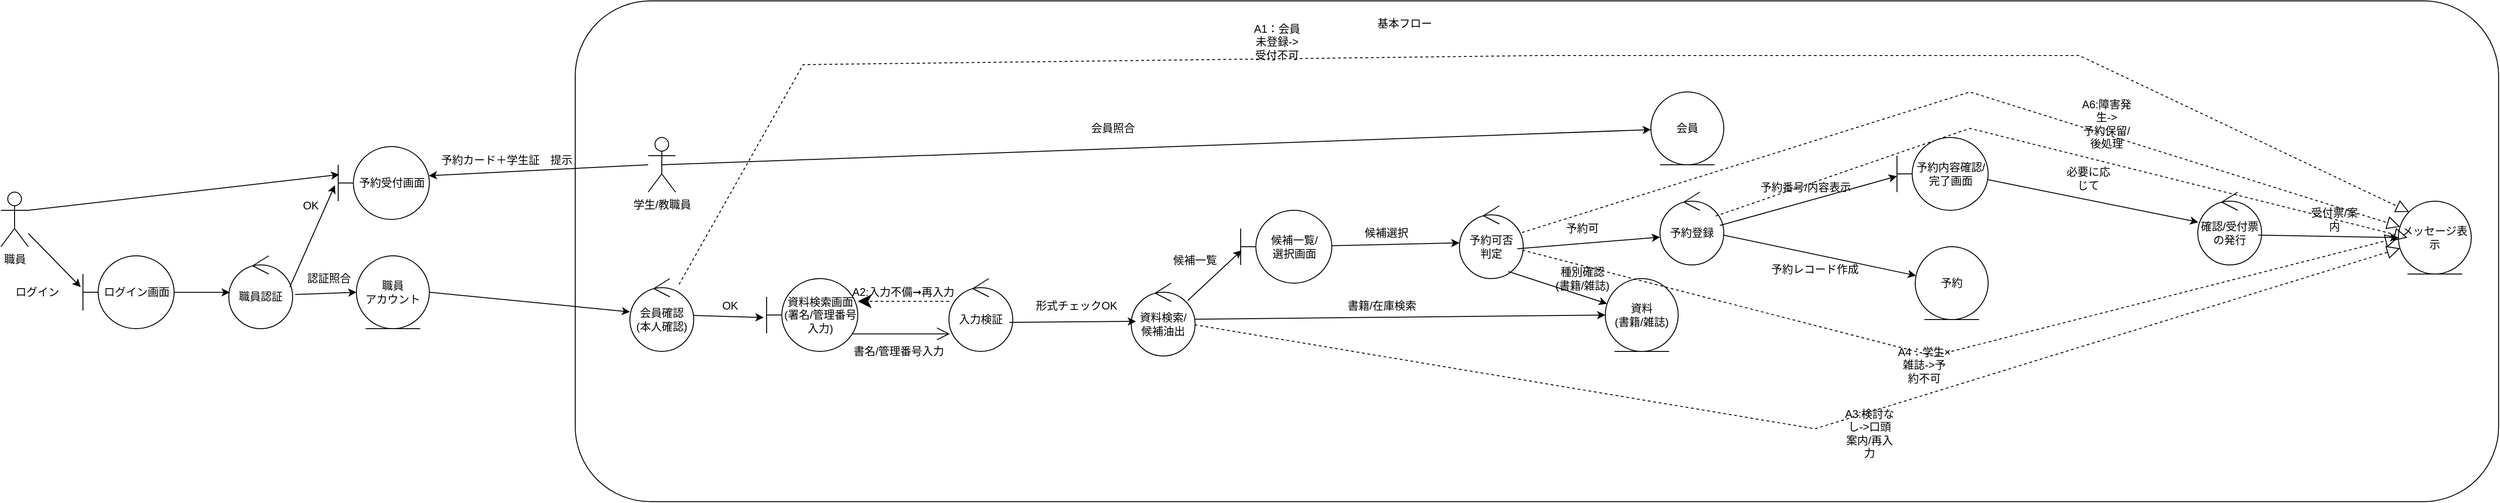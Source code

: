 <mxfile version="28.2.3">
  <diagram name="ページ1" id="bnUHOc3gIqxt6xc1CxY-">
    <mxGraphModel dx="2907" dy="1703" grid="1" gridSize="10" guides="1" tooltips="1" connect="1" arrows="1" fold="1" page="1" pageScale="1" pageWidth="4681" pageHeight="3300" math="0" shadow="0">
      <root>
        <mxCell id="0" />
        <mxCell id="1" parent="0" />
        <mxCell id="ezP-FfUYO0c9itSm-DeL-23" value="職員" style="shape=umlActor;verticalLabelPosition=bottom;verticalAlign=top;html=1;outlineConnect=0;" vertex="1" parent="1">
          <mxGeometry x="120" y="540" width="30" height="60" as="geometry" />
        </mxCell>
        <mxCell id="ezP-FfUYO0c9itSm-DeL-24" value="ログイン画面" style="shape=umlBoundary;whiteSpace=wrap;html=1;" vertex="1" parent="1">
          <mxGeometry x="210" y="610" width="100" height="80" as="geometry" />
        </mxCell>
        <mxCell id="ezP-FfUYO0c9itSm-DeL-25" value="ログイン" style="text;html=1;align=center;verticalAlign=middle;whiteSpace=wrap;rounded=0;" vertex="1" parent="1">
          <mxGeometry x="130" y="635" width="60" height="30" as="geometry" />
        </mxCell>
        <mxCell id="ezP-FfUYO0c9itSm-DeL-26" value="職員認証" style="ellipse;shape=umlControl;whiteSpace=wrap;html=1;" vertex="1" parent="1">
          <mxGeometry x="370" y="610" width="70" height="80" as="geometry" />
        </mxCell>
        <mxCell id="ezP-FfUYO0c9itSm-DeL-27" value="" style="endArrow=classic;html=1;rounded=0;entryX=0.015;entryY=0.502;entryDx=0;entryDy=0;entryPerimeter=0;" edge="1" parent="1" source="ezP-FfUYO0c9itSm-DeL-24" target="ezP-FfUYO0c9itSm-DeL-26">
          <mxGeometry width="50" height="50" relative="1" as="geometry">
            <mxPoint x="530" y="670" as="sourcePoint" />
            <mxPoint x="580" y="620" as="targetPoint" />
          </mxGeometry>
        </mxCell>
        <mxCell id="ezP-FfUYO0c9itSm-DeL-28" value="" style="endArrow=classic;html=1;rounded=0;entryX=-0.025;entryY=0.429;entryDx=0;entryDy=0;entryPerimeter=0;" edge="1" parent="1" source="ezP-FfUYO0c9itSm-DeL-23" target="ezP-FfUYO0c9itSm-DeL-24">
          <mxGeometry width="50" height="50" relative="1" as="geometry">
            <mxPoint x="530" y="670" as="sourcePoint" />
            <mxPoint x="580" y="620" as="targetPoint" />
          </mxGeometry>
        </mxCell>
        <mxCell id="ezP-FfUYO0c9itSm-DeL-29" value="予約受付画面" style="shape=umlBoundary;whiteSpace=wrap;html=1;" vertex="1" parent="1">
          <mxGeometry x="490" y="490" width="100" height="80" as="geometry" />
        </mxCell>
        <mxCell id="ezP-FfUYO0c9itSm-DeL-30" value="" style="endArrow=classic;html=1;rounded=0;exitX=1;exitY=0.333;exitDx=0;exitDy=0;exitPerimeter=0;entryX=0.011;entryY=0.385;entryDx=0;entryDy=0;entryPerimeter=0;" edge="1" parent="1" source="ezP-FfUYO0c9itSm-DeL-23" target="ezP-FfUYO0c9itSm-DeL-29">
          <mxGeometry width="50" height="50" relative="1" as="geometry">
            <mxPoint x="530" y="670" as="sourcePoint" />
            <mxPoint x="580" y="620" as="targetPoint" />
          </mxGeometry>
        </mxCell>
        <mxCell id="ezP-FfUYO0c9itSm-DeL-31" value="" style="endArrow=classic;html=1;rounded=0;exitX=0.956;exitY=0.429;exitDx=0;exitDy=0;exitPerimeter=0;entryX=-0.036;entryY=0.532;entryDx=0;entryDy=0;entryPerimeter=0;" edge="1" parent="1" source="ezP-FfUYO0c9itSm-DeL-26" target="ezP-FfUYO0c9itSm-DeL-29">
          <mxGeometry width="50" height="50" relative="1" as="geometry">
            <mxPoint x="530" y="670" as="sourcePoint" />
            <mxPoint x="480" y="530" as="targetPoint" />
          </mxGeometry>
        </mxCell>
        <mxCell id="ezP-FfUYO0c9itSm-DeL-32" value="OK" style="text;html=1;align=center;verticalAlign=middle;whiteSpace=wrap;rounded=0;" vertex="1" parent="1">
          <mxGeometry x="430" y="540" width="60" height="30" as="geometry" />
        </mxCell>
        <mxCell id="ezP-FfUYO0c9itSm-DeL-33" value="職員&lt;div&gt;アカウント&lt;/div&gt;" style="ellipse;shape=umlEntity;whiteSpace=wrap;html=1;" vertex="1" parent="1">
          <mxGeometry x="510" y="610" width="80" height="80" as="geometry" />
        </mxCell>
        <mxCell id="ezP-FfUYO0c9itSm-DeL-34" value="" style="endArrow=classic;html=1;rounded=0;exitX=1.04;exitY=0.532;exitDx=0;exitDy=0;exitPerimeter=0;entryX=0;entryY=0.5;entryDx=0;entryDy=0;" edge="1" parent="1" source="ezP-FfUYO0c9itSm-DeL-26" target="ezP-FfUYO0c9itSm-DeL-33">
          <mxGeometry width="50" height="50" relative="1" as="geometry">
            <mxPoint x="530" y="670" as="sourcePoint" />
            <mxPoint x="580" y="620" as="targetPoint" />
          </mxGeometry>
        </mxCell>
        <mxCell id="ezP-FfUYO0c9itSm-DeL-35" value="認証照合" style="text;html=1;align=center;verticalAlign=middle;whiteSpace=wrap;rounded=0;" vertex="1" parent="1">
          <mxGeometry x="450" y="620" width="60" height="30" as="geometry" />
        </mxCell>
        <mxCell id="ezP-FfUYO0c9itSm-DeL-36" value="" style="rounded=1;whiteSpace=wrap;html=1;fillColor=none;" vertex="1" parent="1">
          <mxGeometry x="750" y="330" width="2110" height="550" as="geometry" />
        </mxCell>
        <mxCell id="ezP-FfUYO0c9itSm-DeL-37" value="基本フロー" style="text;html=1;align=center;verticalAlign=middle;whiteSpace=wrap;rounded=0;" vertex="1" parent="1">
          <mxGeometry x="1620" y="340" width="80" height="30" as="geometry" />
        </mxCell>
        <mxCell id="ezP-FfUYO0c9itSm-DeL-38" value="学生/教職員" style="shape=umlActor;verticalLabelPosition=bottom;verticalAlign=top;html=1;" vertex="1" parent="1">
          <mxGeometry x="830" y="480" width="30" height="60" as="geometry" />
        </mxCell>
        <mxCell id="ezP-FfUYO0c9itSm-DeL-39" value="会員確認&lt;div&gt;(本人確認)&lt;/div&gt;" style="ellipse;shape=umlControl;whiteSpace=wrap;html=1;" vertex="1" parent="1">
          <mxGeometry x="810" y="635" width="70" height="80" as="geometry" />
        </mxCell>
        <mxCell id="ezP-FfUYO0c9itSm-DeL-40" value="" style="endArrow=classic;html=1;rounded=0;entryX=0.994;entryY=0.4;entryDx=0;entryDy=0;entryPerimeter=0;" edge="1" parent="1" target="ezP-FfUYO0c9itSm-DeL-29">
          <mxGeometry width="50" height="50" relative="1" as="geometry">
            <mxPoint x="830" y="510" as="sourcePoint" />
            <mxPoint x="970" y="630" as="targetPoint" />
          </mxGeometry>
        </mxCell>
        <mxCell id="ezP-FfUYO0c9itSm-DeL-41" value="" style="endArrow=classic;html=1;rounded=0;exitX=1;exitY=0.5;exitDx=0;exitDy=0;" edge="1" parent="1" source="ezP-FfUYO0c9itSm-DeL-33" target="ezP-FfUYO0c9itSm-DeL-39">
          <mxGeometry width="50" height="50" relative="1" as="geometry">
            <mxPoint x="920" y="680" as="sourcePoint" />
            <mxPoint x="970" y="630" as="targetPoint" />
          </mxGeometry>
        </mxCell>
        <mxCell id="ezP-FfUYO0c9itSm-DeL-42" value="予約カード＋学生証　提示" style="text;html=1;align=center;verticalAlign=middle;whiteSpace=wrap;rounded=0;" vertex="1" parent="1">
          <mxGeometry x="600" y="490" width="150" height="30" as="geometry" />
        </mxCell>
        <mxCell id="ezP-FfUYO0c9itSm-DeL-43" value="資料検索画面&lt;div&gt;(署名/管理番号入力)&lt;/div&gt;" style="shape=umlBoundary;whiteSpace=wrap;html=1;" vertex="1" parent="1">
          <mxGeometry x="960" y="635" width="100" height="80" as="geometry" />
        </mxCell>
        <mxCell id="ezP-FfUYO0c9itSm-DeL-44" value="" style="endArrow=classic;html=1;rounded=0;entryX=-0.033;entryY=0.535;entryDx=0;entryDy=0;entryPerimeter=0;" edge="1" parent="1" target="ezP-FfUYO0c9itSm-DeL-43">
          <mxGeometry width="50" height="50" relative="1" as="geometry">
            <mxPoint x="880" y="675.435" as="sourcePoint" />
            <mxPoint x="1200" y="665" as="targetPoint" />
          </mxGeometry>
        </mxCell>
        <mxCell id="ezP-FfUYO0c9itSm-DeL-45" value="OK" style="text;html=1;align=center;verticalAlign=middle;whiteSpace=wrap;rounded=0;" vertex="1" parent="1">
          <mxGeometry x="890" y="650" width="60" height="30" as="geometry" />
        </mxCell>
        <mxCell id="ezP-FfUYO0c9itSm-DeL-46" value="入力検証" style="ellipse;shape=umlControl;whiteSpace=wrap;html=1;" vertex="1" parent="1">
          <mxGeometry x="1160" y="635" width="70" height="80" as="geometry" />
        </mxCell>
        <mxCell id="ezP-FfUYO0c9itSm-DeL-47" value="" style="endArrow=open;endFill=1;endSize=12;html=1;rounded=0;exitX=0.936;exitY=0.759;exitDx=0;exitDy=0;exitPerimeter=0;entryX=0.014;entryY=0.759;entryDx=0;entryDy=0;entryPerimeter=0;" edge="1" parent="1" source="ezP-FfUYO0c9itSm-DeL-43" target="ezP-FfUYO0c9itSm-DeL-46">
          <mxGeometry width="160" relative="1" as="geometry">
            <mxPoint x="1150" y="640" as="sourcePoint" />
            <mxPoint x="1310" y="640" as="targetPoint" />
          </mxGeometry>
        </mxCell>
        <mxCell id="ezP-FfUYO0c9itSm-DeL-48" value="" style="endArrow=classic;dashed=1;endFill=1;endSize=12;html=1;rounded=0;" edge="1" parent="1">
          <mxGeometry width="160" relative="1" as="geometry">
            <mxPoint x="1160" y="660" as="sourcePoint" />
            <mxPoint x="1060" y="660" as="targetPoint" />
          </mxGeometry>
        </mxCell>
        <mxCell id="ezP-FfUYO0c9itSm-DeL-49" value="A2:入力不備➞再入力" style="text;html=1;align=center;verticalAlign=middle;whiteSpace=wrap;rounded=0;" vertex="1" parent="1">
          <mxGeometry x="1050" y="635" width="120" height="30" as="geometry" />
        </mxCell>
        <mxCell id="ezP-FfUYO0c9itSm-DeL-50" value="書名/管理番号入力" style="text;html=1;align=center;verticalAlign=middle;whiteSpace=wrap;rounded=0;" vertex="1" parent="1">
          <mxGeometry x="1050" y="700" width="110" height="30" as="geometry" />
        </mxCell>
        <mxCell id="ezP-FfUYO0c9itSm-DeL-51" value="資料検索/&lt;div&gt;候補油出&lt;/div&gt;" style="ellipse;shape=umlControl;whiteSpace=wrap;html=1;" vertex="1" parent="1">
          <mxGeometry x="1360" y="640" width="70" height="80" as="geometry" />
        </mxCell>
        <mxCell id="ezP-FfUYO0c9itSm-DeL-53" value="" style="endArrow=classic;html=1;rounded=0;entryX=0.074;entryY=0.525;entryDx=0;entryDy=0;entryPerimeter=0;exitX=0.946;exitY=0.601;exitDx=0;exitDy=0;exitPerimeter=0;" edge="1" parent="1" source="ezP-FfUYO0c9itSm-DeL-46" target="ezP-FfUYO0c9itSm-DeL-51">
          <mxGeometry width="50" height="50" relative="1" as="geometry">
            <mxPoint x="1370" y="660" as="sourcePoint" />
            <mxPoint x="1420" y="610" as="targetPoint" />
          </mxGeometry>
        </mxCell>
        <mxCell id="ezP-FfUYO0c9itSm-DeL-54" value="形式チェックOK" style="text;html=1;align=center;verticalAlign=middle;whiteSpace=wrap;rounded=0;" vertex="1" parent="1">
          <mxGeometry x="1250" y="650" width="100" height="30" as="geometry" />
        </mxCell>
        <mxCell id="ezP-FfUYO0c9itSm-DeL-55" value="候補一覧/&lt;div&gt;選択画面&lt;/div&gt;" style="shape=umlBoundary;whiteSpace=wrap;html=1;" vertex="1" parent="1">
          <mxGeometry x="1480" y="560" width="100" height="80" as="geometry" />
        </mxCell>
        <mxCell id="ezP-FfUYO0c9itSm-DeL-56" value="" style="endArrow=classic;html=1;rounded=0;entryX=0.01;entryY=0.55;entryDx=0;entryDy=0;entryPerimeter=0;exitX=0.886;exitY=0.238;exitDx=0;exitDy=0;exitPerimeter=0;" edge="1" parent="1" source="ezP-FfUYO0c9itSm-DeL-51" target="ezP-FfUYO0c9itSm-DeL-55">
          <mxGeometry width="50" height="50" relative="1" as="geometry">
            <mxPoint x="1530" y="620" as="sourcePoint" />
            <mxPoint x="1580" y="570" as="targetPoint" />
          </mxGeometry>
        </mxCell>
        <mxCell id="ezP-FfUYO0c9itSm-DeL-57" value="候補一覧" style="text;html=1;align=center;verticalAlign=middle;whiteSpace=wrap;rounded=0;" vertex="1" parent="1">
          <mxGeometry x="1400" y="600" width="60" height="30" as="geometry" />
        </mxCell>
        <mxCell id="ezP-FfUYO0c9itSm-DeL-58" value="予約可否&lt;div&gt;判定&lt;/div&gt;" style="ellipse;shape=umlControl;whiteSpace=wrap;html=1;" vertex="1" parent="1">
          <mxGeometry x="1720" y="555" width="70" height="80" as="geometry" />
        </mxCell>
        <mxCell id="ezP-FfUYO0c9itSm-DeL-59" value="" style="endArrow=classic;html=1;rounded=0;" edge="1" parent="1" source="ezP-FfUYO0c9itSm-DeL-55" target="ezP-FfUYO0c9itSm-DeL-58">
          <mxGeometry width="50" height="50" relative="1" as="geometry">
            <mxPoint x="1800" y="610" as="sourcePoint" />
            <mxPoint x="1850" y="560" as="targetPoint" />
          </mxGeometry>
        </mxCell>
        <mxCell id="ezP-FfUYO0c9itSm-DeL-60" value="候補選択" style="text;html=1;align=center;verticalAlign=middle;whiteSpace=wrap;rounded=0;" vertex="1" parent="1">
          <mxGeometry x="1610" y="570" width="60" height="30" as="geometry" />
        </mxCell>
        <mxCell id="ezP-FfUYO0c9itSm-DeL-61" value="資料&lt;div&gt;(書籍/雑誌)&lt;/div&gt;" style="ellipse;shape=umlEntity;whiteSpace=wrap;html=1;" vertex="1" parent="1">
          <mxGeometry x="1880" y="635" width="80" height="80" as="geometry" />
        </mxCell>
        <mxCell id="ezP-FfUYO0c9itSm-DeL-62" value="" style="endArrow=classic;html=1;rounded=0;exitX=0.768;exitY=0.903;exitDx=0;exitDy=0;exitPerimeter=0;" edge="1" parent="1" source="ezP-FfUYO0c9itSm-DeL-58" target="ezP-FfUYO0c9itSm-DeL-61">
          <mxGeometry width="50" height="50" relative="1" as="geometry">
            <mxPoint x="1910" y="650" as="sourcePoint" />
            <mxPoint x="1960" y="600" as="targetPoint" />
          </mxGeometry>
        </mxCell>
        <mxCell id="ezP-FfUYO0c9itSm-DeL-63" value="種別確認&lt;div&gt;(書籍/雑誌)&lt;/div&gt;" style="text;html=1;align=center;verticalAlign=middle;whiteSpace=wrap;rounded=0;" vertex="1" parent="1">
          <mxGeometry x="1820" y="620" width="70" height="30" as="geometry" />
        </mxCell>
        <mxCell id="ezP-FfUYO0c9itSm-DeL-64" value="" style="endArrow=classic;html=1;rounded=0;entryX=0;entryY=0.5;entryDx=0;entryDy=0;" edge="1" parent="1" source="ezP-FfUYO0c9itSm-DeL-51" target="ezP-FfUYO0c9itSm-DeL-61">
          <mxGeometry width="50" height="50" relative="1" as="geometry">
            <mxPoint x="1910" y="790" as="sourcePoint" />
            <mxPoint x="1960" y="740" as="targetPoint" />
          </mxGeometry>
        </mxCell>
        <mxCell id="ezP-FfUYO0c9itSm-DeL-66" value="書籍/在庫検索" style="text;html=1;align=center;verticalAlign=middle;whiteSpace=wrap;rounded=0;" vertex="1" parent="1">
          <mxGeometry x="1590" y="650" width="90" height="30" as="geometry" />
        </mxCell>
        <mxCell id="ezP-FfUYO0c9itSm-DeL-67" value="会員" style="ellipse;shape=umlEntity;whiteSpace=wrap;html=1;" vertex="1" parent="1">
          <mxGeometry x="1930" y="430" width="80" height="80" as="geometry" />
        </mxCell>
        <mxCell id="ezP-FfUYO0c9itSm-DeL-69" value="" style="endArrow=classic;html=1;rounded=0;exitX=0.5;exitY=0.5;exitDx=0;exitDy=0;exitPerimeter=0;" edge="1" parent="1" source="ezP-FfUYO0c9itSm-DeL-38" target="ezP-FfUYO0c9itSm-DeL-67">
          <mxGeometry width="50" height="50" relative="1" as="geometry">
            <mxPoint x="510" y="700" as="sourcePoint" />
            <mxPoint x="560" y="650" as="targetPoint" />
          </mxGeometry>
        </mxCell>
        <mxCell id="ezP-FfUYO0c9itSm-DeL-70" value="会員照合" style="text;html=1;align=center;verticalAlign=middle;whiteSpace=wrap;rounded=0;" vertex="1" parent="1">
          <mxGeometry x="1310" y="455" width="60" height="30" as="geometry" />
        </mxCell>
        <mxCell id="ezP-FfUYO0c9itSm-DeL-71" value="予約登録" style="ellipse;shape=umlControl;whiteSpace=wrap;html=1;" vertex="1" parent="1">
          <mxGeometry x="1940" y="540" width="70" height="80" as="geometry" />
        </mxCell>
        <mxCell id="ezP-FfUYO0c9itSm-DeL-72" value="" style="endArrow=classic;html=1;rounded=0;entryX=0.092;entryY=0.494;entryDx=0;entryDy=0;entryPerimeter=0;" edge="1" parent="1">
          <mxGeometry width="50" height="50" relative="1" as="geometry">
            <mxPoint x="1783.476" y="602.224" as="sourcePoint" />
            <mxPoint x="1940" y="589.52" as="targetPoint" />
          </mxGeometry>
        </mxCell>
        <mxCell id="ezP-FfUYO0c9itSm-DeL-73" value="予約可" style="text;html=1;align=center;verticalAlign=middle;whiteSpace=wrap;rounded=0;" vertex="1" parent="1">
          <mxGeometry x="1825" y="565" width="60" height="30" as="geometry" />
        </mxCell>
        <mxCell id="ezP-FfUYO0c9itSm-DeL-75" value="予約内容確認/&lt;div&gt;完了画面&lt;/div&gt;" style="shape=umlBoundary;whiteSpace=wrap;html=1;" vertex="1" parent="1">
          <mxGeometry x="2200" y="480" width="100" height="80" as="geometry" />
        </mxCell>
        <mxCell id="ezP-FfUYO0c9itSm-DeL-76" value="予約" style="ellipse;shape=umlEntity;whiteSpace=wrap;html=1;" vertex="1" parent="1">
          <mxGeometry x="2220" y="600" width="80" height="80" as="geometry" />
        </mxCell>
        <mxCell id="ezP-FfUYO0c9itSm-DeL-77" value="" style="endArrow=classic;html=1;rounded=0;exitX=0.939;exitY=0.458;exitDx=0;exitDy=0;exitPerimeter=0;entryX=-0.001;entryY=0.532;entryDx=0;entryDy=0;entryPerimeter=0;" edge="1" parent="1" source="ezP-FfUYO0c9itSm-DeL-71" target="ezP-FfUYO0c9itSm-DeL-75">
          <mxGeometry width="50" height="50" relative="1" as="geometry">
            <mxPoint x="2310" y="650" as="sourcePoint" />
            <mxPoint x="2360" y="600" as="targetPoint" />
          </mxGeometry>
        </mxCell>
        <mxCell id="ezP-FfUYO0c9itSm-DeL-78" value="" style="endArrow=classic;html=1;rounded=0;" edge="1" parent="1" source="ezP-FfUYO0c9itSm-DeL-71" target="ezP-FfUYO0c9itSm-DeL-76">
          <mxGeometry width="50" height="50" relative="1" as="geometry">
            <mxPoint x="2310" y="650" as="sourcePoint" />
            <mxPoint x="2360" y="600" as="targetPoint" />
          </mxGeometry>
        </mxCell>
        <mxCell id="ezP-FfUYO0c9itSm-DeL-79" value="予約番号/内容表示" style="text;html=1;align=center;verticalAlign=middle;whiteSpace=wrap;rounded=0;" vertex="1" parent="1">
          <mxGeometry x="2040" y="520" width="120" height="30" as="geometry" />
        </mxCell>
        <mxCell id="ezP-FfUYO0c9itSm-DeL-80" value="予約レコード作成" style="text;html=1;align=center;verticalAlign=middle;whiteSpace=wrap;rounded=0;" vertex="1" parent="1">
          <mxGeometry x="2060" y="610" width="100" height="30" as="geometry" />
        </mxCell>
        <mxCell id="ezP-FfUYO0c9itSm-DeL-81" value="確認/受付票の発行" style="ellipse;shape=umlControl;whiteSpace=wrap;html=1;" vertex="1" parent="1">
          <mxGeometry x="2530" y="540" width="70" height="80" as="geometry" />
        </mxCell>
        <mxCell id="ezP-FfUYO0c9itSm-DeL-82" value="メッセージ表示" style="ellipse;shape=umlEntity;whiteSpace=wrap;html=1;" vertex="1" parent="1">
          <mxGeometry x="2750" y="550" width="80" height="80" as="geometry" />
        </mxCell>
        <mxCell id="ezP-FfUYO0c9itSm-DeL-85" value="" style="endArrow=classic;html=1;rounded=0;entryX=0;entryY=0.5;entryDx=0;entryDy=0;exitX=0.948;exitY=0.59;exitDx=0;exitDy=0;exitPerimeter=0;" edge="1" parent="1" source="ezP-FfUYO0c9itSm-DeL-81" target="ezP-FfUYO0c9itSm-DeL-82">
          <mxGeometry width="50" height="50" relative="1" as="geometry">
            <mxPoint x="2310" y="650" as="sourcePoint" />
            <mxPoint x="2360" y="600" as="targetPoint" />
          </mxGeometry>
        </mxCell>
        <mxCell id="ezP-FfUYO0c9itSm-DeL-86" value="" style="endArrow=classic;html=1;rounded=0;exitX=0.987;exitY=0.576;exitDx=0;exitDy=0;exitPerimeter=0;" edge="1" parent="1" source="ezP-FfUYO0c9itSm-DeL-75" target="ezP-FfUYO0c9itSm-DeL-81">
          <mxGeometry width="50" height="50" relative="1" as="geometry">
            <mxPoint x="2310" y="650" as="sourcePoint" />
            <mxPoint x="2360" y="600" as="targetPoint" />
          </mxGeometry>
        </mxCell>
        <mxCell id="ezP-FfUYO0c9itSm-DeL-87" value="必要に応じて" style="text;html=1;align=center;verticalAlign=middle;whiteSpace=wrap;rounded=0;" vertex="1" parent="1">
          <mxGeometry x="2380" y="510" width="60" height="30" as="geometry" />
        </mxCell>
        <mxCell id="ezP-FfUYO0c9itSm-DeL-88" value="受付票/案内" style="text;html=1;align=center;verticalAlign=middle;whiteSpace=wrap;rounded=0;" vertex="1" parent="1">
          <mxGeometry x="2650" y="555" width="60" height="30" as="geometry" />
        </mxCell>
        <mxCell id="ezP-FfUYO0c9itSm-DeL-89" value="" style="endArrow=block;dashed=1;endFill=0;endSize=12;html=1;rounded=0;" edge="1" parent="1" source="ezP-FfUYO0c9itSm-DeL-58" target="ezP-FfUYO0c9itSm-DeL-82">
          <mxGeometry width="160" relative="1" as="geometry">
            <mxPoint x="1900" y="900" as="sourcePoint" />
            <mxPoint x="2060" y="900" as="targetPoint" />
            <Array as="points">
              <mxPoint x="2280" y="430" />
            </Array>
          </mxGeometry>
        </mxCell>
        <mxCell id="ezP-FfUYO0c9itSm-DeL-90" value="" style="endArrow=block;dashed=1;endFill=0;endSize=12;html=1;rounded=0;entryX=0;entryY=0;entryDx=0;entryDy=0;" edge="1" parent="1" source="ezP-FfUYO0c9itSm-DeL-39" target="ezP-FfUYO0c9itSm-DeL-82">
          <mxGeometry width="160" relative="1" as="geometry">
            <mxPoint x="1290" y="890" as="sourcePoint" />
            <mxPoint x="1450" y="890" as="targetPoint" />
            <Array as="points">
              <mxPoint x="1000" y="400" />
              <mxPoint x="1810" y="390" />
              <mxPoint x="2400" y="390" />
            </Array>
          </mxGeometry>
        </mxCell>
        <mxCell id="ezP-FfUYO0c9itSm-DeL-92" value="" style="endArrow=block;dashed=1;endFill=0;endSize=12;html=1;rounded=0;" edge="1" parent="1" source="ezP-FfUYO0c9itSm-DeL-51" target="ezP-FfUYO0c9itSm-DeL-82">
          <mxGeometry width="160" relative="1" as="geometry">
            <mxPoint x="1760" y="850" as="sourcePoint" />
            <mxPoint x="1920" y="850" as="targetPoint" />
            <Array as="points">
              <mxPoint x="2110" y="800" />
            </Array>
          </mxGeometry>
        </mxCell>
        <mxCell id="ezP-FfUYO0c9itSm-DeL-93" value="" style="endArrow=block;dashed=1;endFill=0;endSize=12;html=1;rounded=0;entryX=0;entryY=0.5;entryDx=0;entryDy=0;" edge="1" parent="1" source="ezP-FfUYO0c9itSm-DeL-58" target="ezP-FfUYO0c9itSm-DeL-82">
          <mxGeometry width="160" relative="1" as="geometry">
            <mxPoint x="2080" y="850" as="sourcePoint" />
            <mxPoint x="2240" y="850" as="targetPoint" />
            <Array as="points">
              <mxPoint x="2240" y="720" />
            </Array>
          </mxGeometry>
        </mxCell>
        <mxCell id="ezP-FfUYO0c9itSm-DeL-94" value="" style="endArrow=block;dashed=1;endFill=0;endSize=12;html=1;rounded=0;exitX=0.873;exitY=0.329;exitDx=0;exitDy=0;exitPerimeter=0;" edge="1" parent="1" source="ezP-FfUYO0c9itSm-DeL-71">
          <mxGeometry width="160" relative="1" as="geometry">
            <mxPoint x="1800" y="770" as="sourcePoint" />
            <mxPoint x="2760" y="590" as="targetPoint" />
            <Array as="points">
              <mxPoint x="2280" y="470" />
            </Array>
          </mxGeometry>
        </mxCell>
        <mxCell id="ezP-FfUYO0c9itSm-DeL-95" value="A3:検討なし-&amp;gt;口頭案内/再入力" style="text;html=1;align=center;verticalAlign=middle;whiteSpace=wrap;rounded=0;" vertex="1" parent="1">
          <mxGeometry x="2140" y="790" width="60" height="30" as="geometry" />
        </mxCell>
        <mxCell id="ezP-FfUYO0c9itSm-DeL-96" value="A4：学生×雑誌-&amp;gt;予約不可" style="text;html=1;align=center;verticalAlign=middle;whiteSpace=wrap;rounded=0;" vertex="1" parent="1">
          <mxGeometry x="2200" y="715" width="60" height="30" as="geometry" />
        </mxCell>
        <mxCell id="ezP-FfUYO0c9itSm-DeL-97" value="A1：会員未登録-&amp;gt;受付不可" style="text;html=1;align=center;verticalAlign=middle;whiteSpace=wrap;rounded=0;" vertex="1" parent="1">
          <mxGeometry x="1490" y="360" width="60" height="30" as="geometry" />
        </mxCell>
        <mxCell id="ezP-FfUYO0c9itSm-DeL-98" value="A6:障害発生-&amp;gt;&lt;div&gt;予約保留/後処理&lt;/div&gt;" style="text;html=1;align=center;verticalAlign=middle;whiteSpace=wrap;rounded=0;" vertex="1" parent="1">
          <mxGeometry x="2400" y="450" width="60" height="30" as="geometry" />
        </mxCell>
      </root>
    </mxGraphModel>
  </diagram>
</mxfile>
